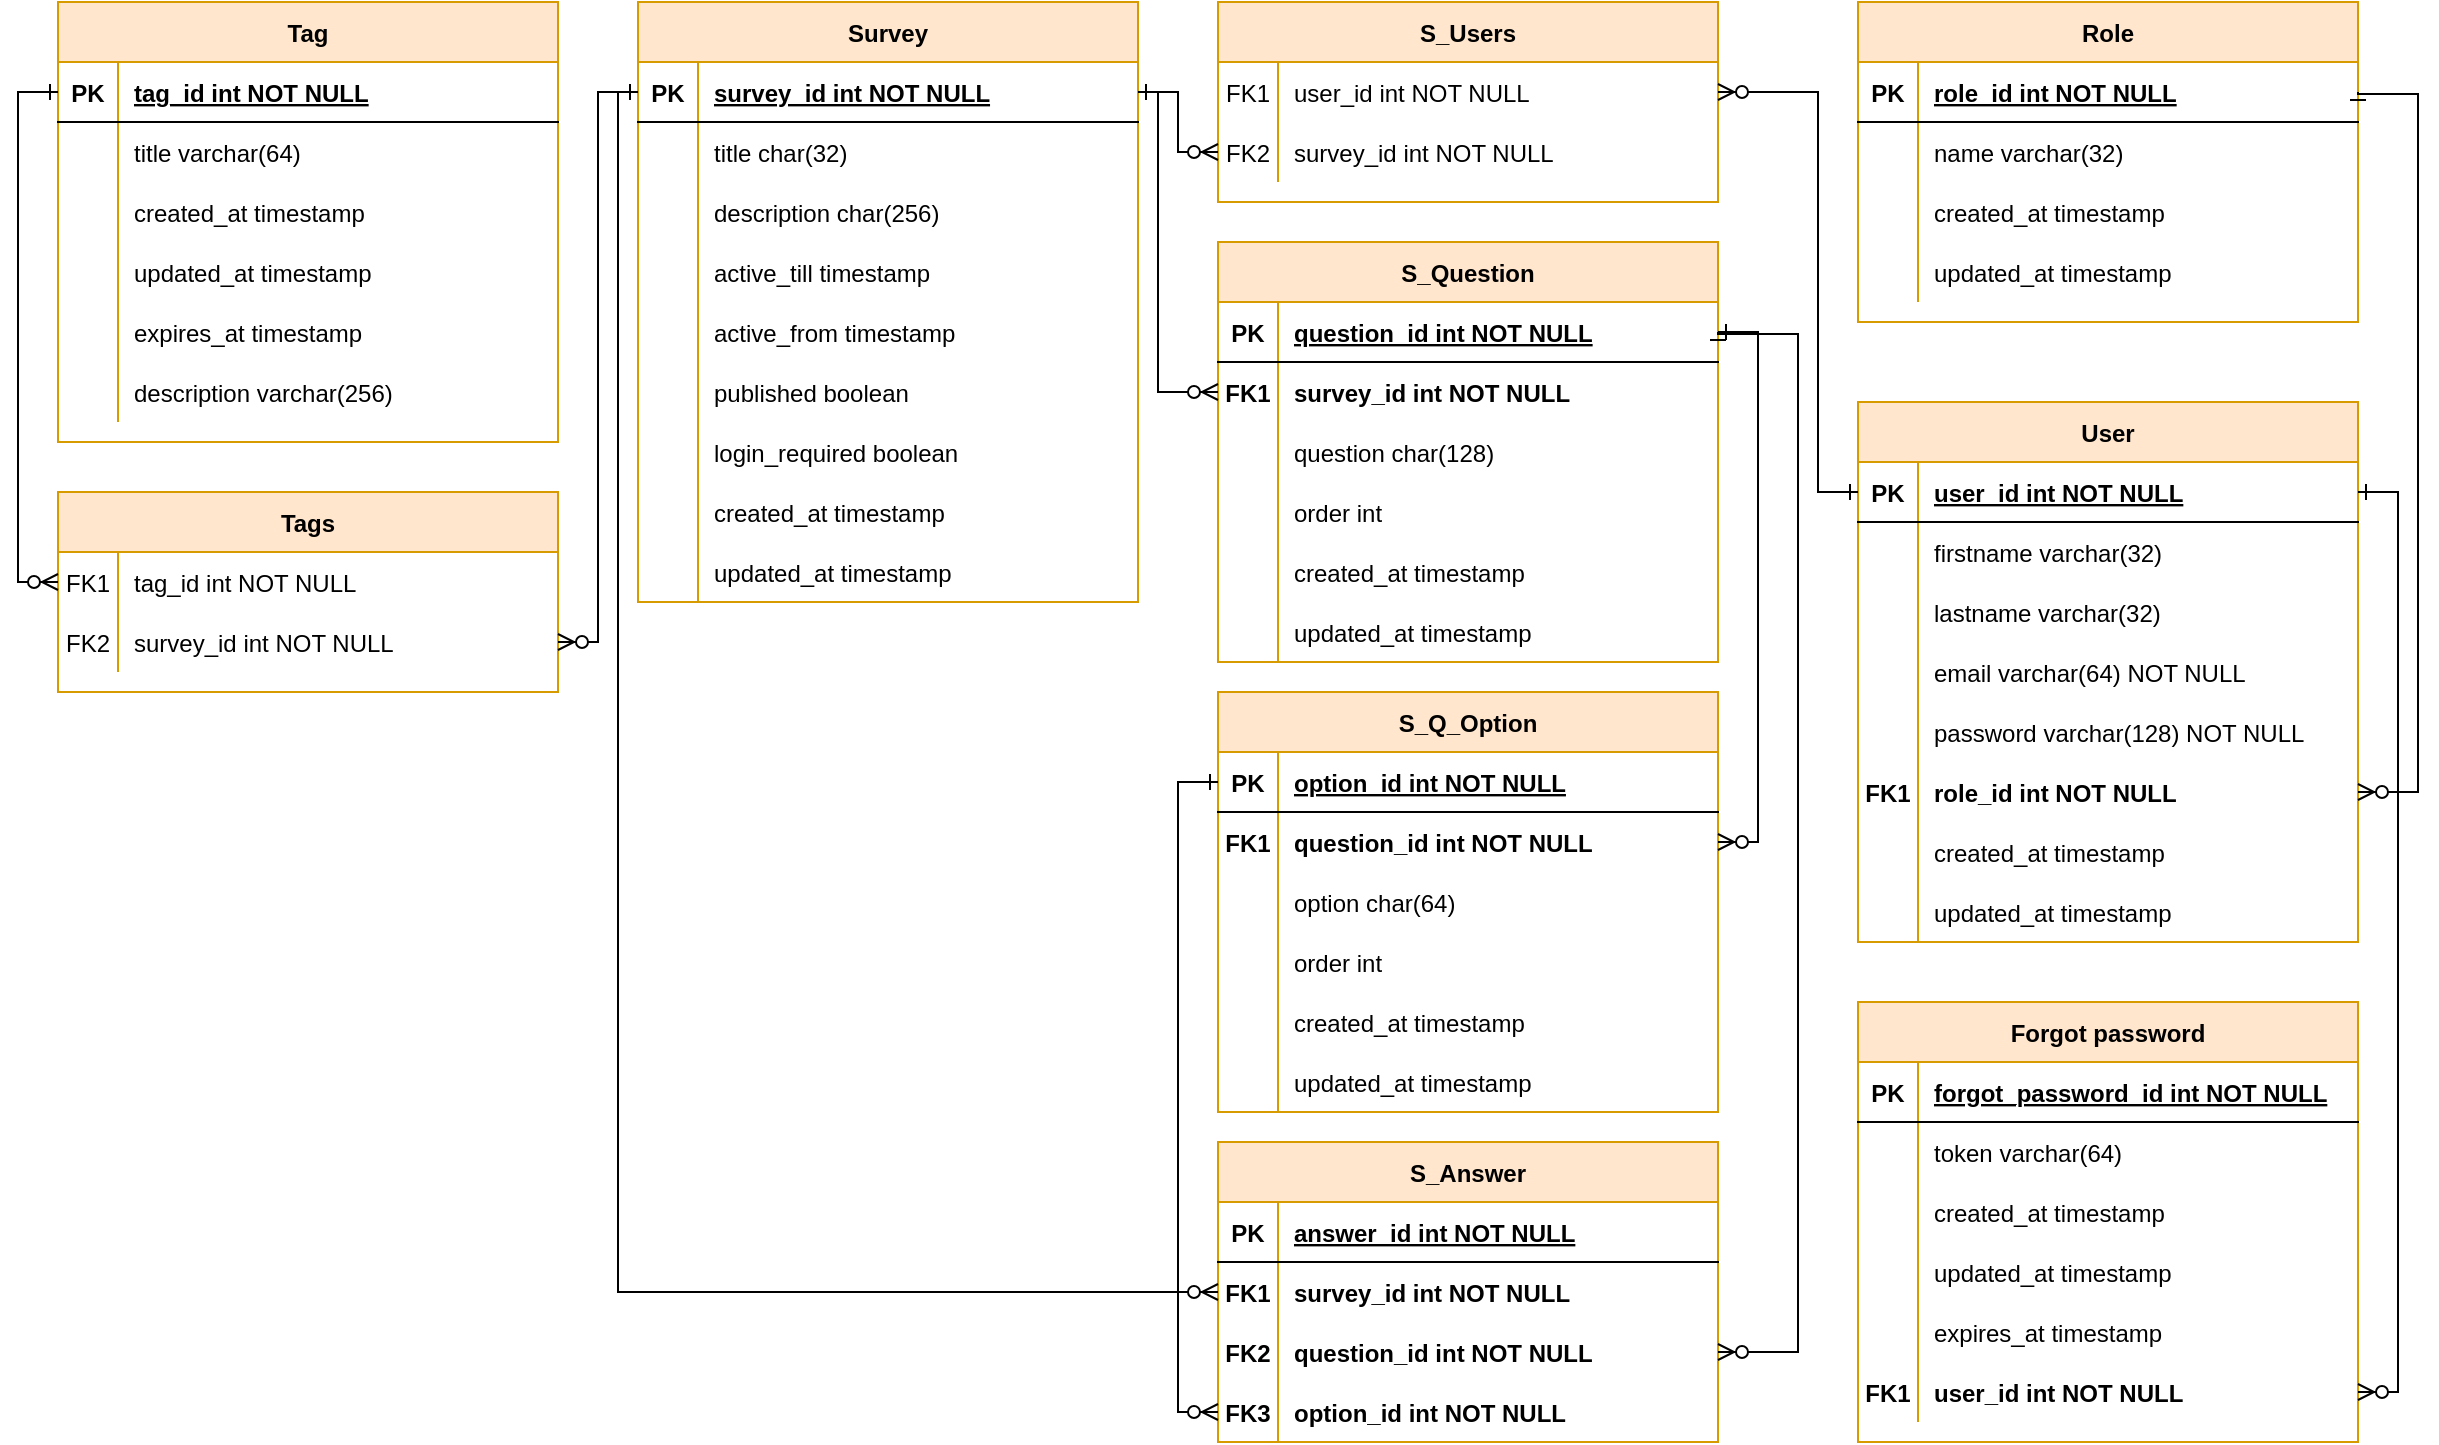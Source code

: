 <mxfile version="14.8.3" type="github">
  <diagram id="R2lEEEUBdFMjLlhIrx00" name="Page-1">
    <mxGraphModel dx="2674" dy="978" grid="1" gridSize="10" guides="1" tooltips="1" connect="1" arrows="1" fold="1" page="1" pageScale="1" pageWidth="850" pageHeight="1100" math="0" shadow="0" extFonts="Permanent Marker^https://fonts.googleapis.com/css?family=Permanent+Marker">
      <root>
        <mxCell id="0" />
        <mxCell id="1" parent="0" />
        <mxCell id="ZuZEplGyEyA68ICNZXl8-13" value="Role" style="shape=table;startSize=30;container=1;collapsible=1;childLayout=tableLayout;fixedRows=1;rowLines=0;fontStyle=1;align=center;resizeLast=1;fillColor=#ffe6cc;strokeColor=#d79b00;" parent="1" vertex="1">
          <mxGeometry x="630" y="80" width="250" height="160" as="geometry" />
        </mxCell>
        <mxCell id="ZuZEplGyEyA68ICNZXl8-14" value="" style="shape=partialRectangle;collapsible=0;dropTarget=0;pointerEvents=0;fillColor=none;points=[[0,0.5],[1,0.5]];portConstraint=eastwest;top=0;left=0;right=0;bottom=1;" parent="ZuZEplGyEyA68ICNZXl8-13" vertex="1">
          <mxGeometry y="30" width="250" height="30" as="geometry" />
        </mxCell>
        <mxCell id="ZuZEplGyEyA68ICNZXl8-15" value="PK" style="shape=partialRectangle;overflow=hidden;connectable=0;fillColor=none;top=0;left=0;bottom=0;right=0;fontStyle=1;" parent="ZuZEplGyEyA68ICNZXl8-14" vertex="1">
          <mxGeometry width="30" height="30" as="geometry" />
        </mxCell>
        <mxCell id="ZuZEplGyEyA68ICNZXl8-16" value="role_id int NOT NULL " style="shape=partialRectangle;overflow=hidden;connectable=0;fillColor=none;top=0;left=0;bottom=0;right=0;align=left;spacingLeft=6;fontStyle=5;" parent="ZuZEplGyEyA68ICNZXl8-14" vertex="1">
          <mxGeometry x="30" width="220" height="30" as="geometry" />
        </mxCell>
        <mxCell id="ZuZEplGyEyA68ICNZXl8-17" value="" style="shape=partialRectangle;collapsible=0;dropTarget=0;pointerEvents=0;fillColor=none;points=[[0,0.5],[1,0.5]];portConstraint=eastwest;top=0;left=0;right=0;bottom=0;" parent="ZuZEplGyEyA68ICNZXl8-13" vertex="1">
          <mxGeometry y="60" width="250" height="30" as="geometry" />
        </mxCell>
        <mxCell id="ZuZEplGyEyA68ICNZXl8-18" value="" style="shape=partialRectangle;overflow=hidden;connectable=0;fillColor=none;top=0;left=0;bottom=0;right=0;" parent="ZuZEplGyEyA68ICNZXl8-17" vertex="1">
          <mxGeometry width="30" height="30" as="geometry" />
        </mxCell>
        <mxCell id="ZuZEplGyEyA68ICNZXl8-19" value="name varchar(32)" style="shape=partialRectangle;overflow=hidden;connectable=0;fillColor=none;top=0;left=0;bottom=0;right=0;align=left;spacingLeft=6;" parent="ZuZEplGyEyA68ICNZXl8-17" vertex="1">
          <mxGeometry x="30" width="220" height="30" as="geometry" />
        </mxCell>
        <mxCell id="VF8CWFVI7eDH3HD_5fbR-1" value="" style="shape=partialRectangle;collapsible=0;dropTarget=0;pointerEvents=0;fillColor=none;points=[[0,0.5],[1,0.5]];portConstraint=eastwest;top=0;left=0;right=0;bottom=0;" vertex="1" parent="ZuZEplGyEyA68ICNZXl8-13">
          <mxGeometry y="90" width="250" height="30" as="geometry" />
        </mxCell>
        <mxCell id="VF8CWFVI7eDH3HD_5fbR-2" value="" style="shape=partialRectangle;overflow=hidden;connectable=0;fillColor=none;top=0;left=0;bottom=0;right=0;" vertex="1" parent="VF8CWFVI7eDH3HD_5fbR-1">
          <mxGeometry width="30" height="30" as="geometry" />
        </mxCell>
        <mxCell id="VF8CWFVI7eDH3HD_5fbR-3" value="created_at timestamp" style="shape=partialRectangle;overflow=hidden;connectable=0;fillColor=none;top=0;left=0;bottom=0;right=0;align=left;spacingLeft=6;" vertex="1" parent="VF8CWFVI7eDH3HD_5fbR-1">
          <mxGeometry x="30" width="220" height="30" as="geometry" />
        </mxCell>
        <mxCell id="VF8CWFVI7eDH3HD_5fbR-4" value="" style="shape=partialRectangle;collapsible=0;dropTarget=0;pointerEvents=0;fillColor=none;points=[[0,0.5],[1,0.5]];portConstraint=eastwest;top=0;left=0;right=0;bottom=0;" vertex="1" parent="ZuZEplGyEyA68ICNZXl8-13">
          <mxGeometry y="120" width="250" height="30" as="geometry" />
        </mxCell>
        <mxCell id="VF8CWFVI7eDH3HD_5fbR-5" value="" style="shape=partialRectangle;overflow=hidden;connectable=0;fillColor=none;top=0;left=0;bottom=0;right=0;" vertex="1" parent="VF8CWFVI7eDH3HD_5fbR-4">
          <mxGeometry width="30" height="30" as="geometry" />
        </mxCell>
        <mxCell id="VF8CWFVI7eDH3HD_5fbR-6" value="updated_at timestamp" style="shape=partialRectangle;overflow=hidden;connectable=0;fillColor=none;top=0;left=0;bottom=0;right=0;align=left;spacingLeft=6;" vertex="1" parent="VF8CWFVI7eDH3HD_5fbR-4">
          <mxGeometry x="30" width="220" height="30" as="geometry" />
        </mxCell>
        <mxCell id="ZuZEplGyEyA68ICNZXl8-20" value="Survey" style="shape=table;startSize=30;container=1;collapsible=1;childLayout=tableLayout;fixedRows=1;rowLines=0;fontStyle=1;align=center;resizeLast=1;fillColor=#ffe6cc;strokeColor=#d79b00;" parent="1" vertex="1">
          <mxGeometry x="20" y="80" width="250" height="300" as="geometry" />
        </mxCell>
        <mxCell id="ZuZEplGyEyA68ICNZXl8-21" value="" style="shape=partialRectangle;collapsible=0;dropTarget=0;pointerEvents=0;fillColor=none;points=[[0,0.5],[1,0.5]];portConstraint=eastwest;top=0;left=0;right=0;bottom=1;" parent="ZuZEplGyEyA68ICNZXl8-20" vertex="1">
          <mxGeometry y="30" width="250" height="30" as="geometry" />
        </mxCell>
        <mxCell id="ZuZEplGyEyA68ICNZXl8-22" value="PK" style="shape=partialRectangle;overflow=hidden;connectable=0;fillColor=none;top=0;left=0;bottom=0;right=0;fontStyle=1;" parent="ZuZEplGyEyA68ICNZXl8-21" vertex="1">
          <mxGeometry width="30" height="30" as="geometry" />
        </mxCell>
        <mxCell id="ZuZEplGyEyA68ICNZXl8-23" value="survey_id int NOT NULL " style="shape=partialRectangle;overflow=hidden;connectable=0;fillColor=none;top=0;left=0;bottom=0;right=0;align=left;spacingLeft=6;fontStyle=5;" parent="ZuZEplGyEyA68ICNZXl8-21" vertex="1">
          <mxGeometry x="30" width="220" height="30" as="geometry" />
        </mxCell>
        <mxCell id="ZuZEplGyEyA68ICNZXl8-79" value="" style="shape=partialRectangle;collapsible=0;dropTarget=0;pointerEvents=0;fillColor=none;points=[[0,0.5],[1,0.5]];portConstraint=eastwest;top=0;left=0;right=0;bottom=0;" parent="ZuZEplGyEyA68ICNZXl8-20" vertex="1">
          <mxGeometry y="60" width="250" height="30" as="geometry" />
        </mxCell>
        <mxCell id="ZuZEplGyEyA68ICNZXl8-80" value="" style="shape=partialRectangle;overflow=hidden;connectable=0;fillColor=none;top=0;left=0;bottom=0;right=0;" parent="ZuZEplGyEyA68ICNZXl8-79" vertex="1">
          <mxGeometry width="30" height="30" as="geometry" />
        </mxCell>
        <mxCell id="ZuZEplGyEyA68ICNZXl8-81" value="title char(32)" style="shape=partialRectangle;overflow=hidden;connectable=0;fillColor=none;top=0;left=0;bottom=0;right=0;align=left;spacingLeft=6;" parent="ZuZEplGyEyA68ICNZXl8-79" vertex="1">
          <mxGeometry x="30" width="220" height="30" as="geometry" />
        </mxCell>
        <mxCell id="ZuZEplGyEyA68ICNZXl8-76" value="" style="shape=partialRectangle;collapsible=0;dropTarget=0;pointerEvents=0;fillColor=none;points=[[0,0.5],[1,0.5]];portConstraint=eastwest;top=0;left=0;right=0;bottom=0;" parent="ZuZEplGyEyA68ICNZXl8-20" vertex="1">
          <mxGeometry y="90" width="250" height="30" as="geometry" />
        </mxCell>
        <mxCell id="ZuZEplGyEyA68ICNZXl8-77" value="" style="shape=partialRectangle;overflow=hidden;connectable=0;fillColor=none;top=0;left=0;bottom=0;right=0;" parent="ZuZEplGyEyA68ICNZXl8-76" vertex="1">
          <mxGeometry width="30" height="30" as="geometry" />
        </mxCell>
        <mxCell id="ZuZEplGyEyA68ICNZXl8-78" value="description char(256)" style="shape=partialRectangle;overflow=hidden;connectable=0;fillColor=none;top=0;left=0;bottom=0;right=0;align=left;spacingLeft=6;" parent="ZuZEplGyEyA68ICNZXl8-76" vertex="1">
          <mxGeometry x="30" width="220" height="30" as="geometry" />
        </mxCell>
        <mxCell id="ZuZEplGyEyA68ICNZXl8-70" value="" style="shape=partialRectangle;collapsible=0;dropTarget=0;pointerEvents=0;fillColor=none;points=[[0,0.5],[1,0.5]];portConstraint=eastwest;top=0;left=0;right=0;bottom=0;" parent="ZuZEplGyEyA68ICNZXl8-20" vertex="1">
          <mxGeometry y="120" width="250" height="30" as="geometry" />
        </mxCell>
        <mxCell id="ZuZEplGyEyA68ICNZXl8-71" value="" style="shape=partialRectangle;overflow=hidden;connectable=0;fillColor=none;top=0;left=0;bottom=0;right=0;" parent="ZuZEplGyEyA68ICNZXl8-70" vertex="1">
          <mxGeometry width="30" height="30" as="geometry" />
        </mxCell>
        <mxCell id="ZuZEplGyEyA68ICNZXl8-72" value="active_till timestamp" style="shape=partialRectangle;overflow=hidden;connectable=0;fillColor=none;top=0;left=0;bottom=0;right=0;align=left;spacingLeft=6;" parent="ZuZEplGyEyA68ICNZXl8-70" vertex="1">
          <mxGeometry x="30" width="220" height="30" as="geometry" />
        </mxCell>
        <mxCell id="ZuZEplGyEyA68ICNZXl8-24" value="" style="shape=partialRectangle;collapsible=0;dropTarget=0;pointerEvents=0;fillColor=none;points=[[0,0.5],[1,0.5]];portConstraint=eastwest;top=0;left=0;right=0;bottom=0;" parent="ZuZEplGyEyA68ICNZXl8-20" vertex="1">
          <mxGeometry y="150" width="250" height="30" as="geometry" />
        </mxCell>
        <mxCell id="ZuZEplGyEyA68ICNZXl8-25" value="" style="shape=partialRectangle;overflow=hidden;connectable=0;fillColor=none;top=0;left=0;bottom=0;right=0;" parent="ZuZEplGyEyA68ICNZXl8-24" vertex="1">
          <mxGeometry width="30" height="30" as="geometry" />
        </mxCell>
        <mxCell id="ZuZEplGyEyA68ICNZXl8-26" value="active_from timestamp" style="shape=partialRectangle;overflow=hidden;connectable=0;fillColor=none;top=0;left=0;bottom=0;right=0;align=left;spacingLeft=6;" parent="ZuZEplGyEyA68ICNZXl8-24" vertex="1">
          <mxGeometry x="30" width="220" height="30" as="geometry" />
        </mxCell>
        <mxCell id="VF8CWFVI7eDH3HD_5fbR-60" value="" style="shape=partialRectangle;collapsible=0;dropTarget=0;pointerEvents=0;fillColor=none;points=[[0,0.5],[1,0.5]];portConstraint=eastwest;top=0;left=0;right=0;bottom=0;" vertex="1" parent="ZuZEplGyEyA68ICNZXl8-20">
          <mxGeometry y="180" width="250" height="30" as="geometry" />
        </mxCell>
        <mxCell id="VF8CWFVI7eDH3HD_5fbR-61" value="" style="shape=partialRectangle;overflow=hidden;connectable=0;fillColor=none;top=0;left=0;bottom=0;right=0;" vertex="1" parent="VF8CWFVI7eDH3HD_5fbR-60">
          <mxGeometry width="30" height="30" as="geometry" />
        </mxCell>
        <mxCell id="VF8CWFVI7eDH3HD_5fbR-62" value="published boolean" style="shape=partialRectangle;overflow=hidden;connectable=0;fillColor=none;top=0;left=0;bottom=0;right=0;align=left;spacingLeft=6;" vertex="1" parent="VF8CWFVI7eDH3HD_5fbR-60">
          <mxGeometry x="30" width="220" height="30" as="geometry" />
        </mxCell>
        <mxCell id="VF8CWFVI7eDH3HD_5fbR-63" value="" style="shape=partialRectangle;collapsible=0;dropTarget=0;pointerEvents=0;fillColor=none;points=[[0,0.5],[1,0.5]];portConstraint=eastwest;top=0;left=0;right=0;bottom=0;" vertex="1" parent="ZuZEplGyEyA68ICNZXl8-20">
          <mxGeometry y="210" width="250" height="30" as="geometry" />
        </mxCell>
        <mxCell id="VF8CWFVI7eDH3HD_5fbR-64" value="" style="shape=partialRectangle;overflow=hidden;connectable=0;fillColor=none;top=0;left=0;bottom=0;right=0;" vertex="1" parent="VF8CWFVI7eDH3HD_5fbR-63">
          <mxGeometry width="30" height="30" as="geometry" />
        </mxCell>
        <mxCell id="VF8CWFVI7eDH3HD_5fbR-65" value="login_required boolean" style="shape=partialRectangle;overflow=hidden;connectable=0;fillColor=none;top=0;left=0;bottom=0;right=0;align=left;spacingLeft=6;" vertex="1" parent="VF8CWFVI7eDH3HD_5fbR-63">
          <mxGeometry x="30" width="220" height="30" as="geometry" />
        </mxCell>
        <mxCell id="VF8CWFVI7eDH3HD_5fbR-66" value="" style="shape=partialRectangle;collapsible=0;dropTarget=0;pointerEvents=0;fillColor=none;points=[[0,0.5],[1,0.5]];portConstraint=eastwest;top=0;left=0;right=0;bottom=0;" vertex="1" parent="ZuZEplGyEyA68ICNZXl8-20">
          <mxGeometry y="240" width="250" height="30" as="geometry" />
        </mxCell>
        <mxCell id="VF8CWFVI7eDH3HD_5fbR-67" value="" style="shape=partialRectangle;overflow=hidden;connectable=0;fillColor=none;top=0;left=0;bottom=0;right=0;" vertex="1" parent="VF8CWFVI7eDH3HD_5fbR-66">
          <mxGeometry width="30" height="30" as="geometry" />
        </mxCell>
        <mxCell id="VF8CWFVI7eDH3HD_5fbR-68" value="created_at timestamp" style="shape=partialRectangle;overflow=hidden;connectable=0;fillColor=none;top=0;left=0;bottom=0;right=0;align=left;spacingLeft=6;" vertex="1" parent="VF8CWFVI7eDH3HD_5fbR-66">
          <mxGeometry x="30" width="220" height="30" as="geometry" />
        </mxCell>
        <mxCell id="VF8CWFVI7eDH3HD_5fbR-69" value="" style="shape=partialRectangle;collapsible=0;dropTarget=0;pointerEvents=0;fillColor=none;points=[[0,0.5],[1,0.5]];portConstraint=eastwest;top=0;left=0;right=0;bottom=0;" vertex="1" parent="ZuZEplGyEyA68ICNZXl8-20">
          <mxGeometry y="270" width="250" height="30" as="geometry" />
        </mxCell>
        <mxCell id="VF8CWFVI7eDH3HD_5fbR-70" value="" style="shape=partialRectangle;overflow=hidden;connectable=0;fillColor=none;top=0;left=0;bottom=0;right=0;" vertex="1" parent="VF8CWFVI7eDH3HD_5fbR-69">
          <mxGeometry width="30" height="30" as="geometry" />
        </mxCell>
        <mxCell id="VF8CWFVI7eDH3HD_5fbR-71" value="updated_at timestamp" style="shape=partialRectangle;overflow=hidden;connectable=0;fillColor=none;top=0;left=0;bottom=0;right=0;align=left;spacingLeft=6;" vertex="1" parent="VF8CWFVI7eDH3HD_5fbR-69">
          <mxGeometry x="30" width="220" height="30" as="geometry" />
        </mxCell>
        <mxCell id="ZuZEplGyEyA68ICNZXl8-27" value="S_Question" style="shape=table;startSize=30;container=1;collapsible=1;childLayout=tableLayout;fixedRows=1;rowLines=0;fontStyle=1;align=center;resizeLast=1;fillColor=#ffe6cc;strokeColor=#d79b00;" parent="1" vertex="1">
          <mxGeometry x="310" y="200" width="250" height="210" as="geometry" />
        </mxCell>
        <mxCell id="ZuZEplGyEyA68ICNZXl8-28" value="" style="shape=partialRectangle;collapsible=0;dropTarget=0;pointerEvents=0;fillColor=none;points=[[0,0.5],[1,0.5]];portConstraint=eastwest;top=0;left=0;right=0;bottom=1;" parent="ZuZEplGyEyA68ICNZXl8-27" vertex="1">
          <mxGeometry y="30" width="250" height="30" as="geometry" />
        </mxCell>
        <mxCell id="ZuZEplGyEyA68ICNZXl8-29" value="PK" style="shape=partialRectangle;overflow=hidden;connectable=0;fillColor=none;top=0;left=0;bottom=0;right=0;fontStyle=1;" parent="ZuZEplGyEyA68ICNZXl8-28" vertex="1">
          <mxGeometry width="30" height="30" as="geometry" />
        </mxCell>
        <mxCell id="ZuZEplGyEyA68ICNZXl8-30" value="question_id int NOT NULL " style="shape=partialRectangle;overflow=hidden;connectable=0;fillColor=none;top=0;left=0;bottom=0;right=0;align=left;spacingLeft=6;fontStyle=5;" parent="ZuZEplGyEyA68ICNZXl8-28" vertex="1">
          <mxGeometry x="30" width="220" height="30" as="geometry" />
        </mxCell>
        <mxCell id="ZuZEplGyEyA68ICNZXl8-85" value="" style="shape=partialRectangle;collapsible=0;dropTarget=0;pointerEvents=0;fillColor=none;points=[[0,0.5],[1,0.5]];portConstraint=eastwest;top=0;left=0;right=0;bottom=0;" parent="ZuZEplGyEyA68ICNZXl8-27" vertex="1">
          <mxGeometry y="60" width="250" height="30" as="geometry" />
        </mxCell>
        <mxCell id="ZuZEplGyEyA68ICNZXl8-86" value="FK1" style="shape=partialRectangle;overflow=hidden;connectable=0;fillColor=none;top=0;left=0;bottom=0;right=0;fontStyle=1" parent="ZuZEplGyEyA68ICNZXl8-85" vertex="1">
          <mxGeometry width="30" height="30" as="geometry" />
        </mxCell>
        <mxCell id="ZuZEplGyEyA68ICNZXl8-87" value="survey_id int NOT NULL" style="shape=partialRectangle;overflow=hidden;connectable=0;fillColor=none;top=0;left=0;bottom=0;right=0;align=left;spacingLeft=6;fontStyle=1" parent="ZuZEplGyEyA68ICNZXl8-85" vertex="1">
          <mxGeometry x="30" width="220" height="30" as="geometry" />
        </mxCell>
        <mxCell id="ZuZEplGyEyA68ICNZXl8-82" value="" style="shape=partialRectangle;collapsible=0;dropTarget=0;pointerEvents=0;fillColor=none;points=[[0,0.5],[1,0.5]];portConstraint=eastwest;top=0;left=0;right=0;bottom=0;" parent="ZuZEplGyEyA68ICNZXl8-27" vertex="1">
          <mxGeometry y="90" width="250" height="30" as="geometry" />
        </mxCell>
        <mxCell id="ZuZEplGyEyA68ICNZXl8-83" value="" style="shape=partialRectangle;overflow=hidden;connectable=0;fillColor=none;top=0;left=0;bottom=0;right=0;" parent="ZuZEplGyEyA68ICNZXl8-82" vertex="1">
          <mxGeometry width="30" height="30" as="geometry" />
        </mxCell>
        <mxCell id="ZuZEplGyEyA68ICNZXl8-84" value="question char(128)" style="shape=partialRectangle;overflow=hidden;connectable=0;fillColor=none;top=0;left=0;bottom=0;right=0;align=left;spacingLeft=6;" parent="ZuZEplGyEyA68ICNZXl8-82" vertex="1">
          <mxGeometry x="30" width="220" height="30" as="geometry" />
        </mxCell>
        <mxCell id="ZuZEplGyEyA68ICNZXl8-128" value="" style="shape=partialRectangle;collapsible=0;dropTarget=0;pointerEvents=0;fillColor=none;points=[[0,0.5],[1,0.5]];portConstraint=eastwest;top=0;left=0;right=0;bottom=0;" parent="ZuZEplGyEyA68ICNZXl8-27" vertex="1">
          <mxGeometry y="120" width="250" height="30" as="geometry" />
        </mxCell>
        <mxCell id="ZuZEplGyEyA68ICNZXl8-129" value="" style="shape=partialRectangle;overflow=hidden;connectable=0;fillColor=none;top=0;left=0;bottom=0;right=0;" parent="ZuZEplGyEyA68ICNZXl8-128" vertex="1">
          <mxGeometry width="30" height="30" as="geometry" />
        </mxCell>
        <mxCell id="ZuZEplGyEyA68ICNZXl8-130" value="order int" style="shape=partialRectangle;overflow=hidden;connectable=0;fillColor=none;top=0;left=0;bottom=0;right=0;align=left;spacingLeft=6;" parent="ZuZEplGyEyA68ICNZXl8-128" vertex="1">
          <mxGeometry x="30" width="220" height="30" as="geometry" />
        </mxCell>
        <mxCell id="VF8CWFVI7eDH3HD_5fbR-72" value="" style="shape=partialRectangle;collapsible=0;dropTarget=0;pointerEvents=0;fillColor=none;points=[[0,0.5],[1,0.5]];portConstraint=eastwest;top=0;left=0;right=0;bottom=0;" vertex="1" parent="ZuZEplGyEyA68ICNZXl8-27">
          <mxGeometry y="150" width="250" height="30" as="geometry" />
        </mxCell>
        <mxCell id="VF8CWFVI7eDH3HD_5fbR-73" value="" style="shape=partialRectangle;overflow=hidden;connectable=0;fillColor=none;top=0;left=0;bottom=0;right=0;" vertex="1" parent="VF8CWFVI7eDH3HD_5fbR-72">
          <mxGeometry width="30" height="30" as="geometry" />
        </mxCell>
        <mxCell id="VF8CWFVI7eDH3HD_5fbR-74" value="created_at timestamp" style="shape=partialRectangle;overflow=hidden;connectable=0;fillColor=none;top=0;left=0;bottom=0;right=0;align=left;spacingLeft=6;" vertex="1" parent="VF8CWFVI7eDH3HD_5fbR-72">
          <mxGeometry x="30" width="220" height="30" as="geometry" />
        </mxCell>
        <mxCell id="VF8CWFVI7eDH3HD_5fbR-75" value="" style="shape=partialRectangle;collapsible=0;dropTarget=0;pointerEvents=0;fillColor=none;points=[[0,0.5],[1,0.5]];portConstraint=eastwest;top=0;left=0;right=0;bottom=0;" vertex="1" parent="ZuZEplGyEyA68ICNZXl8-27">
          <mxGeometry y="180" width="250" height="30" as="geometry" />
        </mxCell>
        <mxCell id="VF8CWFVI7eDH3HD_5fbR-76" value="" style="shape=partialRectangle;overflow=hidden;connectable=0;fillColor=none;top=0;left=0;bottom=0;right=0;" vertex="1" parent="VF8CWFVI7eDH3HD_5fbR-75">
          <mxGeometry width="30" height="30" as="geometry" />
        </mxCell>
        <mxCell id="VF8CWFVI7eDH3HD_5fbR-77" value="updated_at timestamp" style="shape=partialRectangle;overflow=hidden;connectable=0;fillColor=none;top=0;left=0;bottom=0;right=0;align=left;spacingLeft=6;" vertex="1" parent="VF8CWFVI7eDH3HD_5fbR-75">
          <mxGeometry x="30" width="220" height="30" as="geometry" />
        </mxCell>
        <mxCell id="ZuZEplGyEyA68ICNZXl8-34" value="S_Q_Option" style="shape=table;startSize=30;container=1;collapsible=1;childLayout=tableLayout;fixedRows=1;rowLines=0;fontStyle=1;align=center;resizeLast=1;fillColor=#ffe6cc;strokeColor=#d79b00;" parent="1" vertex="1">
          <mxGeometry x="310" y="425" width="250" height="210" as="geometry" />
        </mxCell>
        <mxCell id="ZuZEplGyEyA68ICNZXl8-35" value="" style="shape=partialRectangle;collapsible=0;dropTarget=0;pointerEvents=0;fillColor=none;points=[[0,0.5],[1,0.5]];portConstraint=eastwest;top=0;left=0;right=0;bottom=1;" parent="ZuZEplGyEyA68ICNZXl8-34" vertex="1">
          <mxGeometry y="30" width="250" height="30" as="geometry" />
        </mxCell>
        <mxCell id="ZuZEplGyEyA68ICNZXl8-36" value="PK" style="shape=partialRectangle;overflow=hidden;connectable=0;fillColor=none;top=0;left=0;bottom=0;right=0;fontStyle=1;" parent="ZuZEplGyEyA68ICNZXl8-35" vertex="1">
          <mxGeometry width="30" height="30" as="geometry" />
        </mxCell>
        <mxCell id="ZuZEplGyEyA68ICNZXl8-37" value="option_id int NOT NULL " style="shape=partialRectangle;overflow=hidden;connectable=0;fillColor=none;top=0;left=0;bottom=0;right=0;align=left;spacingLeft=6;fontStyle=5;" parent="ZuZEplGyEyA68ICNZXl8-35" vertex="1">
          <mxGeometry x="30" width="220" height="30" as="geometry" />
        </mxCell>
        <mxCell id="ZuZEplGyEyA68ICNZXl8-89" value="" style="shape=partialRectangle;collapsible=0;dropTarget=0;pointerEvents=0;fillColor=none;points=[[0,0.5],[1,0.5]];portConstraint=eastwest;top=0;left=0;right=0;bottom=0;" parent="ZuZEplGyEyA68ICNZXl8-34" vertex="1">
          <mxGeometry y="60" width="250" height="30" as="geometry" />
        </mxCell>
        <mxCell id="ZuZEplGyEyA68ICNZXl8-90" value="FK1" style="shape=partialRectangle;overflow=hidden;connectable=0;fillColor=none;top=0;left=0;bottom=0;right=0;fontStyle=1" parent="ZuZEplGyEyA68ICNZXl8-89" vertex="1">
          <mxGeometry width="30" height="30" as="geometry" />
        </mxCell>
        <mxCell id="ZuZEplGyEyA68ICNZXl8-91" value="question_id int NOT NULL" style="shape=partialRectangle;overflow=hidden;connectable=0;fillColor=none;top=0;left=0;bottom=0;right=0;align=left;spacingLeft=6;fontStyle=1" parent="ZuZEplGyEyA68ICNZXl8-89" vertex="1">
          <mxGeometry x="30" width="220" height="30" as="geometry" />
        </mxCell>
        <mxCell id="ZuZEplGyEyA68ICNZXl8-123" value="" style="shape=partialRectangle;collapsible=0;dropTarget=0;pointerEvents=0;fillColor=none;points=[[0,0.5],[1,0.5]];portConstraint=eastwest;top=0;left=0;right=0;bottom=0;" parent="ZuZEplGyEyA68ICNZXl8-34" vertex="1">
          <mxGeometry y="90" width="250" height="30" as="geometry" />
        </mxCell>
        <mxCell id="ZuZEplGyEyA68ICNZXl8-124" value="" style="shape=partialRectangle;overflow=hidden;connectable=0;fillColor=none;top=0;left=0;bottom=0;right=0;" parent="ZuZEplGyEyA68ICNZXl8-123" vertex="1">
          <mxGeometry width="30" height="30" as="geometry" />
        </mxCell>
        <mxCell id="ZuZEplGyEyA68ICNZXl8-125" value="option char(64)" style="shape=partialRectangle;overflow=hidden;connectable=0;fillColor=none;top=0;left=0;bottom=0;right=0;align=left;spacingLeft=6;" parent="ZuZEplGyEyA68ICNZXl8-123" vertex="1">
          <mxGeometry x="30" width="220" height="30" as="geometry" />
        </mxCell>
        <mxCell id="ZuZEplGyEyA68ICNZXl8-92" value="" style="shape=partialRectangle;collapsible=0;dropTarget=0;pointerEvents=0;fillColor=none;points=[[0,0.5],[1,0.5]];portConstraint=eastwest;top=0;left=0;right=0;bottom=0;" parent="ZuZEplGyEyA68ICNZXl8-34" vertex="1">
          <mxGeometry y="120" width="250" height="30" as="geometry" />
        </mxCell>
        <mxCell id="ZuZEplGyEyA68ICNZXl8-93" value="" style="shape=partialRectangle;overflow=hidden;connectable=0;fillColor=none;top=0;left=0;bottom=0;right=0;" parent="ZuZEplGyEyA68ICNZXl8-92" vertex="1">
          <mxGeometry width="30" height="30" as="geometry" />
        </mxCell>
        <mxCell id="ZuZEplGyEyA68ICNZXl8-94" value="order int" style="shape=partialRectangle;overflow=hidden;connectable=0;fillColor=none;top=0;left=0;bottom=0;right=0;align=left;spacingLeft=6;" parent="ZuZEplGyEyA68ICNZXl8-92" vertex="1">
          <mxGeometry x="30" width="220" height="30" as="geometry" />
        </mxCell>
        <mxCell id="VF8CWFVI7eDH3HD_5fbR-78" value="" style="shape=partialRectangle;collapsible=0;dropTarget=0;pointerEvents=0;fillColor=none;points=[[0,0.5],[1,0.5]];portConstraint=eastwest;top=0;left=0;right=0;bottom=0;" vertex="1" parent="ZuZEplGyEyA68ICNZXl8-34">
          <mxGeometry y="150" width="250" height="30" as="geometry" />
        </mxCell>
        <mxCell id="VF8CWFVI7eDH3HD_5fbR-79" value="" style="shape=partialRectangle;overflow=hidden;connectable=0;fillColor=none;top=0;left=0;bottom=0;right=0;" vertex="1" parent="VF8CWFVI7eDH3HD_5fbR-78">
          <mxGeometry width="30" height="30" as="geometry" />
        </mxCell>
        <mxCell id="VF8CWFVI7eDH3HD_5fbR-80" value="created_at timestamp" style="shape=partialRectangle;overflow=hidden;connectable=0;fillColor=none;top=0;left=0;bottom=0;right=0;align=left;spacingLeft=6;" vertex="1" parent="VF8CWFVI7eDH3HD_5fbR-78">
          <mxGeometry x="30" width="220" height="30" as="geometry" />
        </mxCell>
        <mxCell id="VF8CWFVI7eDH3HD_5fbR-81" value="" style="shape=partialRectangle;collapsible=0;dropTarget=0;pointerEvents=0;fillColor=none;points=[[0,0.5],[1,0.5]];portConstraint=eastwest;top=0;left=0;right=0;bottom=0;" vertex="1" parent="ZuZEplGyEyA68ICNZXl8-34">
          <mxGeometry y="180" width="250" height="30" as="geometry" />
        </mxCell>
        <mxCell id="VF8CWFVI7eDH3HD_5fbR-82" value="" style="shape=partialRectangle;overflow=hidden;connectable=0;fillColor=none;top=0;left=0;bottom=0;right=0;" vertex="1" parent="VF8CWFVI7eDH3HD_5fbR-81">
          <mxGeometry width="30" height="30" as="geometry" />
        </mxCell>
        <mxCell id="VF8CWFVI7eDH3HD_5fbR-83" value="updated_at timestamp" style="shape=partialRectangle;overflow=hidden;connectable=0;fillColor=none;top=0;left=0;bottom=0;right=0;align=left;spacingLeft=6;" vertex="1" parent="VF8CWFVI7eDH3HD_5fbR-81">
          <mxGeometry x="30" width="220" height="30" as="geometry" />
        </mxCell>
        <mxCell id="ZuZEplGyEyA68ICNZXl8-42" value="" style="group" parent="1" vertex="1" connectable="0">
          <mxGeometry x="630" y="280" width="250" height="300" as="geometry" />
        </mxCell>
        <mxCell id="ZuZEplGyEyA68ICNZXl8-1" value="User" style="shape=table;startSize=30;container=1;collapsible=1;childLayout=tableLayout;fixedRows=1;rowLines=0;fontStyle=1;align=center;resizeLast=1;fillColor=#ffe6cc;strokeColor=#d79b00;" parent="ZuZEplGyEyA68ICNZXl8-42" vertex="1">
          <mxGeometry width="250" height="270" as="geometry" />
        </mxCell>
        <mxCell id="ZuZEplGyEyA68ICNZXl8-2" value="" style="shape=partialRectangle;collapsible=0;dropTarget=0;pointerEvents=0;fillColor=none;points=[[0,0.5],[1,0.5]];portConstraint=eastwest;top=0;left=0;right=0;bottom=1;" parent="ZuZEplGyEyA68ICNZXl8-1" vertex="1">
          <mxGeometry y="30" width="250" height="30" as="geometry" />
        </mxCell>
        <mxCell id="ZuZEplGyEyA68ICNZXl8-3" value="PK" style="shape=partialRectangle;overflow=hidden;connectable=0;fillColor=none;top=0;left=0;bottom=0;right=0;fontStyle=1;" parent="ZuZEplGyEyA68ICNZXl8-2" vertex="1">
          <mxGeometry width="30" height="30" as="geometry" />
        </mxCell>
        <mxCell id="ZuZEplGyEyA68ICNZXl8-4" value="user_id int NOT NULL " style="shape=partialRectangle;overflow=hidden;connectable=0;fillColor=none;top=0;left=0;bottom=0;right=0;align=left;spacingLeft=6;fontStyle=5;" parent="ZuZEplGyEyA68ICNZXl8-2" vertex="1">
          <mxGeometry x="30" width="220" height="30" as="geometry" />
        </mxCell>
        <mxCell id="ZuZEplGyEyA68ICNZXl8-67" value="" style="shape=partialRectangle;collapsible=0;dropTarget=0;pointerEvents=0;fillColor=none;points=[[0,0.5],[1,0.5]];portConstraint=eastwest;top=0;left=0;right=0;bottom=0;" parent="ZuZEplGyEyA68ICNZXl8-1" vertex="1">
          <mxGeometry y="60" width="250" height="30" as="geometry" />
        </mxCell>
        <mxCell id="ZuZEplGyEyA68ICNZXl8-68" value="" style="shape=partialRectangle;overflow=hidden;connectable=0;fillColor=none;top=0;left=0;bottom=0;right=0;" parent="ZuZEplGyEyA68ICNZXl8-67" vertex="1">
          <mxGeometry width="30" height="30" as="geometry" />
        </mxCell>
        <mxCell id="ZuZEplGyEyA68ICNZXl8-69" value="firstname varchar(32)" style="shape=partialRectangle;overflow=hidden;connectable=0;fillColor=none;top=0;left=0;bottom=0;right=0;align=left;spacingLeft=6;" parent="ZuZEplGyEyA68ICNZXl8-67" vertex="1">
          <mxGeometry x="30" width="220" height="30" as="geometry" />
        </mxCell>
        <mxCell id="ZuZEplGyEyA68ICNZXl8-5" value="" style="shape=partialRectangle;collapsible=0;dropTarget=0;pointerEvents=0;fillColor=none;points=[[0,0.5],[1,0.5]];portConstraint=eastwest;top=0;left=0;right=0;bottom=0;" parent="ZuZEplGyEyA68ICNZXl8-1" vertex="1">
          <mxGeometry y="90" width="250" height="30" as="geometry" />
        </mxCell>
        <mxCell id="ZuZEplGyEyA68ICNZXl8-6" value="" style="shape=partialRectangle;overflow=hidden;connectable=0;fillColor=none;top=0;left=0;bottom=0;right=0;" parent="ZuZEplGyEyA68ICNZXl8-5" vertex="1">
          <mxGeometry width="30" height="30" as="geometry" />
        </mxCell>
        <mxCell id="ZuZEplGyEyA68ICNZXl8-7" value="lastname varchar(32)" style="shape=partialRectangle;overflow=hidden;connectable=0;fillColor=none;top=0;left=0;bottom=0;right=0;align=left;spacingLeft=6;" parent="ZuZEplGyEyA68ICNZXl8-5" vertex="1">
          <mxGeometry x="30" width="220" height="30" as="geometry" />
        </mxCell>
        <mxCell id="VF8CWFVI7eDH3HD_5fbR-21" value="" style="shape=partialRectangle;collapsible=0;dropTarget=0;pointerEvents=0;fillColor=none;points=[[0,0.5],[1,0.5]];portConstraint=eastwest;top=0;left=0;right=0;bottom=0;" vertex="1" parent="ZuZEplGyEyA68ICNZXl8-1">
          <mxGeometry y="120" width="250" height="30" as="geometry" />
        </mxCell>
        <mxCell id="VF8CWFVI7eDH3HD_5fbR-22" value="" style="shape=partialRectangle;overflow=hidden;connectable=0;fillColor=none;top=0;left=0;bottom=0;right=0;" vertex="1" parent="VF8CWFVI7eDH3HD_5fbR-21">
          <mxGeometry width="30" height="30" as="geometry" />
        </mxCell>
        <mxCell id="VF8CWFVI7eDH3HD_5fbR-23" value="email varchar(64) NOT NULL" style="shape=partialRectangle;overflow=hidden;connectable=0;fillColor=none;top=0;left=0;bottom=0;right=0;align=left;spacingLeft=6;" vertex="1" parent="VF8CWFVI7eDH3HD_5fbR-21">
          <mxGeometry x="30" width="220" height="30" as="geometry" />
        </mxCell>
        <mxCell id="VF8CWFVI7eDH3HD_5fbR-24" value="" style="shape=partialRectangle;collapsible=0;dropTarget=0;pointerEvents=0;fillColor=none;points=[[0,0.5],[1,0.5]];portConstraint=eastwest;top=0;left=0;right=0;bottom=0;" vertex="1" parent="ZuZEplGyEyA68ICNZXl8-1">
          <mxGeometry y="150" width="250" height="30" as="geometry" />
        </mxCell>
        <mxCell id="VF8CWFVI7eDH3HD_5fbR-25" value="" style="shape=partialRectangle;overflow=hidden;connectable=0;fillColor=none;top=0;left=0;bottom=0;right=0;" vertex="1" parent="VF8CWFVI7eDH3HD_5fbR-24">
          <mxGeometry width="30" height="30" as="geometry" />
        </mxCell>
        <mxCell id="VF8CWFVI7eDH3HD_5fbR-26" value="password varchar(128) NOT NULL" style="shape=partialRectangle;overflow=hidden;connectable=0;fillColor=none;top=0;left=0;bottom=0;right=0;align=left;spacingLeft=6;" vertex="1" parent="VF8CWFVI7eDH3HD_5fbR-24">
          <mxGeometry x="30" width="220" height="30" as="geometry" />
        </mxCell>
        <mxCell id="VF8CWFVI7eDH3HD_5fbR-27" value="" style="shape=partialRectangle;collapsible=0;dropTarget=0;pointerEvents=0;fillColor=none;points=[[0,0.5],[1,0.5]];portConstraint=eastwest;top=0;left=0;right=0;bottom=0;" vertex="1" parent="ZuZEplGyEyA68ICNZXl8-1">
          <mxGeometry y="180" width="250" height="30" as="geometry" />
        </mxCell>
        <mxCell id="VF8CWFVI7eDH3HD_5fbR-28" value="FK1" style="shape=partialRectangle;overflow=hidden;connectable=0;fillColor=none;top=0;left=0;bottom=0;right=0;fontStyle=1" vertex="1" parent="VF8CWFVI7eDH3HD_5fbR-27">
          <mxGeometry width="30" height="30" as="geometry" />
        </mxCell>
        <mxCell id="VF8CWFVI7eDH3HD_5fbR-29" value="role_id int NOT NULL" style="shape=partialRectangle;overflow=hidden;connectable=0;fillColor=none;top=0;left=0;bottom=0;right=0;align=left;spacingLeft=6;fontStyle=1" vertex="1" parent="VF8CWFVI7eDH3HD_5fbR-27">
          <mxGeometry x="30" width="220" height="30" as="geometry" />
        </mxCell>
        <mxCell id="VF8CWFVI7eDH3HD_5fbR-30" value="" style="shape=partialRectangle;collapsible=0;dropTarget=0;pointerEvents=0;fillColor=none;points=[[0,0.5],[1,0.5]];portConstraint=eastwest;top=0;left=0;right=0;bottom=0;" vertex="1" parent="ZuZEplGyEyA68ICNZXl8-1">
          <mxGeometry y="210" width="250" height="30" as="geometry" />
        </mxCell>
        <mxCell id="VF8CWFVI7eDH3HD_5fbR-31" value="" style="shape=partialRectangle;overflow=hidden;connectable=0;fillColor=none;top=0;left=0;bottom=0;right=0;fontStyle=1" vertex="1" parent="VF8CWFVI7eDH3HD_5fbR-30">
          <mxGeometry width="30" height="30" as="geometry" />
        </mxCell>
        <mxCell id="VF8CWFVI7eDH3HD_5fbR-32" value="created_at timestamp" style="shape=partialRectangle;overflow=hidden;connectable=0;fillColor=none;top=0;left=0;bottom=0;right=0;align=left;spacingLeft=6;fontStyle=0" vertex="1" parent="VF8CWFVI7eDH3HD_5fbR-30">
          <mxGeometry x="30" width="220" height="30" as="geometry" />
        </mxCell>
        <mxCell id="VF8CWFVI7eDH3HD_5fbR-33" value="" style="shape=partialRectangle;collapsible=0;dropTarget=0;pointerEvents=0;fillColor=none;points=[[0,0.5],[1,0.5]];portConstraint=eastwest;top=0;left=0;right=0;bottom=0;" vertex="1" parent="ZuZEplGyEyA68ICNZXl8-1">
          <mxGeometry y="240" width="250" height="30" as="geometry" />
        </mxCell>
        <mxCell id="VF8CWFVI7eDH3HD_5fbR-34" value="" style="shape=partialRectangle;overflow=hidden;connectable=0;fillColor=none;top=0;left=0;bottom=0;right=0;fontStyle=1" vertex="1" parent="VF8CWFVI7eDH3HD_5fbR-33">
          <mxGeometry width="30" height="30" as="geometry" />
        </mxCell>
        <mxCell id="VF8CWFVI7eDH3HD_5fbR-35" value="updated_at timestamp" style="shape=partialRectangle;overflow=hidden;connectable=0;fillColor=none;top=0;left=0;bottom=0;right=0;align=left;spacingLeft=6;fontStyle=0" vertex="1" parent="VF8CWFVI7eDH3HD_5fbR-33">
          <mxGeometry x="30" width="220" height="30" as="geometry" />
        </mxCell>
        <mxCell id="ZuZEplGyEyA68ICNZXl8-56" value="" style="shape=partialRectangle;collapsible=0;dropTarget=0;pointerEvents=0;fillColor=none;points=[[0,0.5],[1,0.5]];portConstraint=eastwest;top=0;left=0;right=0;bottom=0;fontStyle=1" parent="ZuZEplGyEyA68ICNZXl8-42" vertex="1">
          <mxGeometry y="180" width="250" height="30" as="geometry" />
        </mxCell>
        <mxCell id="ZuZEplGyEyA68ICNZXl8-88" style="edgeStyle=orthogonalEdgeStyle;rounded=0;orthogonalLoop=1;jettySize=auto;html=1;entryX=1;entryY=0.5;entryDx=0;entryDy=0;startArrow=ERzeroToMany;startFill=1;endArrow=ERone;endFill=0;" parent="1" source="ZuZEplGyEyA68ICNZXl8-85" target="ZuZEplGyEyA68ICNZXl8-21" edge="1">
          <mxGeometry relative="1" as="geometry">
            <Array as="points">
              <mxPoint x="280" y="275" />
              <mxPoint x="280" y="125" />
            </Array>
          </mxGeometry>
        </mxCell>
        <mxCell id="ZuZEplGyEyA68ICNZXl8-98" value="S_Answer" style="shape=table;startSize=30;container=1;collapsible=1;childLayout=tableLayout;fixedRows=1;rowLines=0;fontStyle=1;align=center;resizeLast=1;fillColor=#ffe6cc;strokeColor=#d79b00;" parent="1" vertex="1">
          <mxGeometry x="310" y="650" width="250" height="150" as="geometry" />
        </mxCell>
        <mxCell id="ZuZEplGyEyA68ICNZXl8-99" value="" style="shape=partialRectangle;collapsible=0;dropTarget=0;pointerEvents=0;fillColor=none;points=[[0,0.5],[1,0.5]];portConstraint=eastwest;top=0;left=0;right=0;bottom=1;" parent="ZuZEplGyEyA68ICNZXl8-98" vertex="1">
          <mxGeometry y="30" width="250" height="30" as="geometry" />
        </mxCell>
        <mxCell id="ZuZEplGyEyA68ICNZXl8-100" value="PK" style="shape=partialRectangle;overflow=hidden;connectable=0;fillColor=none;top=0;left=0;bottom=0;right=0;fontStyle=1;" parent="ZuZEplGyEyA68ICNZXl8-99" vertex="1">
          <mxGeometry width="30" height="30" as="geometry" />
        </mxCell>
        <mxCell id="ZuZEplGyEyA68ICNZXl8-101" value="answer_id int NOT NULL " style="shape=partialRectangle;overflow=hidden;connectable=0;fillColor=none;top=0;left=0;bottom=0;right=0;align=left;spacingLeft=6;fontStyle=5;" parent="ZuZEplGyEyA68ICNZXl8-99" vertex="1">
          <mxGeometry x="30" width="220" height="30" as="geometry" />
        </mxCell>
        <mxCell id="ZuZEplGyEyA68ICNZXl8-114" value="" style="shape=partialRectangle;collapsible=0;dropTarget=0;pointerEvents=0;fillColor=none;points=[[0,0.5],[1,0.5]];portConstraint=eastwest;top=0;left=0;right=0;bottom=0;" parent="ZuZEplGyEyA68ICNZXl8-98" vertex="1">
          <mxGeometry y="60" width="250" height="30" as="geometry" />
        </mxCell>
        <mxCell id="ZuZEplGyEyA68ICNZXl8-115" value="FK1" style="shape=partialRectangle;overflow=hidden;connectable=0;fillColor=none;top=0;left=0;bottom=0;right=0;fontStyle=1" parent="ZuZEplGyEyA68ICNZXl8-114" vertex="1">
          <mxGeometry width="30" height="30" as="geometry" />
        </mxCell>
        <mxCell id="ZuZEplGyEyA68ICNZXl8-116" value="survey_id int NOT NULL" style="shape=partialRectangle;overflow=hidden;connectable=0;fillColor=none;top=0;left=0;bottom=0;right=0;align=left;spacingLeft=6;fontStyle=1" parent="ZuZEplGyEyA68ICNZXl8-114" vertex="1">
          <mxGeometry x="30" width="220" height="30" as="geometry" />
        </mxCell>
        <mxCell id="ZuZEplGyEyA68ICNZXl8-102" value="" style="shape=partialRectangle;collapsible=0;dropTarget=0;pointerEvents=0;fillColor=none;points=[[0,0.5],[1,0.5]];portConstraint=eastwest;top=0;left=0;right=0;bottom=0;" parent="ZuZEplGyEyA68ICNZXl8-98" vertex="1">
          <mxGeometry y="90" width="250" height="30" as="geometry" />
        </mxCell>
        <mxCell id="ZuZEplGyEyA68ICNZXl8-103" value="FK2" style="shape=partialRectangle;overflow=hidden;connectable=0;fillColor=none;top=0;left=0;bottom=0;right=0;fontStyle=1" parent="ZuZEplGyEyA68ICNZXl8-102" vertex="1">
          <mxGeometry width="30" height="30" as="geometry" />
        </mxCell>
        <mxCell id="ZuZEplGyEyA68ICNZXl8-104" value="question_id int NOT NULL" style="shape=partialRectangle;overflow=hidden;connectable=0;fillColor=none;top=0;left=0;bottom=0;right=0;align=left;spacingLeft=6;fontStyle=1" parent="ZuZEplGyEyA68ICNZXl8-102" vertex="1">
          <mxGeometry x="30" width="220" height="30" as="geometry" />
        </mxCell>
        <mxCell id="ZuZEplGyEyA68ICNZXl8-105" value="" style="shape=partialRectangle;collapsible=0;dropTarget=0;pointerEvents=0;fillColor=none;points=[[0,0.5],[1,0.5]];portConstraint=eastwest;top=0;left=0;right=0;bottom=0;" parent="ZuZEplGyEyA68ICNZXl8-98" vertex="1">
          <mxGeometry y="120" width="250" height="30" as="geometry" />
        </mxCell>
        <mxCell id="ZuZEplGyEyA68ICNZXl8-106" value="FK3" style="shape=partialRectangle;overflow=hidden;connectable=0;fillColor=none;top=0;left=0;bottom=0;right=0;fontStyle=1" parent="ZuZEplGyEyA68ICNZXl8-105" vertex="1">
          <mxGeometry width="30" height="30" as="geometry" />
        </mxCell>
        <mxCell id="ZuZEplGyEyA68ICNZXl8-107" value="option_id int NOT NULL" style="shape=partialRectangle;overflow=hidden;connectable=0;fillColor=none;top=0;left=0;bottom=0;right=0;align=left;spacingLeft=6;fontStyle=1" parent="ZuZEplGyEyA68ICNZXl8-105" vertex="1">
          <mxGeometry x="30" width="220" height="30" as="geometry" />
        </mxCell>
        <mxCell id="VF8CWFVI7eDH3HD_5fbR-36" value="Forgot password" style="shape=table;startSize=30;container=1;collapsible=1;childLayout=tableLayout;fixedRows=1;rowLines=0;fontStyle=1;align=center;resizeLast=1;fillColor=#ffe6cc;strokeColor=#d79b00;" vertex="1" parent="1">
          <mxGeometry x="630" y="580" width="250" height="220" as="geometry" />
        </mxCell>
        <mxCell id="VF8CWFVI7eDH3HD_5fbR-37" value="" style="shape=partialRectangle;collapsible=0;dropTarget=0;pointerEvents=0;fillColor=none;points=[[0,0.5],[1,0.5]];portConstraint=eastwest;top=0;left=0;right=0;bottom=1;" vertex="1" parent="VF8CWFVI7eDH3HD_5fbR-36">
          <mxGeometry y="30" width="250" height="30" as="geometry" />
        </mxCell>
        <mxCell id="VF8CWFVI7eDH3HD_5fbR-38" value="PK" style="shape=partialRectangle;overflow=hidden;connectable=0;fillColor=none;top=0;left=0;bottom=0;right=0;fontStyle=1;" vertex="1" parent="VF8CWFVI7eDH3HD_5fbR-37">
          <mxGeometry width="30" height="30" as="geometry" />
        </mxCell>
        <mxCell id="VF8CWFVI7eDH3HD_5fbR-39" value="forgot_password_id int NOT NULL " style="shape=partialRectangle;overflow=hidden;connectable=0;fillColor=none;top=0;left=0;bottom=0;right=0;align=left;spacingLeft=6;fontStyle=5;" vertex="1" parent="VF8CWFVI7eDH3HD_5fbR-37">
          <mxGeometry x="30" width="220" height="30" as="geometry" />
        </mxCell>
        <mxCell id="VF8CWFVI7eDH3HD_5fbR-40" value="" style="shape=partialRectangle;collapsible=0;dropTarget=0;pointerEvents=0;fillColor=none;points=[[0,0.5],[1,0.5]];portConstraint=eastwest;top=0;left=0;right=0;bottom=0;" vertex="1" parent="VF8CWFVI7eDH3HD_5fbR-36">
          <mxGeometry y="60" width="250" height="30" as="geometry" />
        </mxCell>
        <mxCell id="VF8CWFVI7eDH3HD_5fbR-41" value="" style="shape=partialRectangle;overflow=hidden;connectable=0;fillColor=none;top=0;left=0;bottom=0;right=0;" vertex="1" parent="VF8CWFVI7eDH3HD_5fbR-40">
          <mxGeometry width="30" height="30" as="geometry" />
        </mxCell>
        <mxCell id="VF8CWFVI7eDH3HD_5fbR-42" value="token varchar(64)" style="shape=partialRectangle;overflow=hidden;connectable=0;fillColor=none;top=0;left=0;bottom=0;right=0;align=left;spacingLeft=6;" vertex="1" parent="VF8CWFVI7eDH3HD_5fbR-40">
          <mxGeometry x="30" width="220" height="30" as="geometry" />
        </mxCell>
        <mxCell id="VF8CWFVI7eDH3HD_5fbR-43" value="" style="shape=partialRectangle;collapsible=0;dropTarget=0;pointerEvents=0;fillColor=none;points=[[0,0.5],[1,0.5]];portConstraint=eastwest;top=0;left=0;right=0;bottom=0;" vertex="1" parent="VF8CWFVI7eDH3HD_5fbR-36">
          <mxGeometry y="90" width="250" height="30" as="geometry" />
        </mxCell>
        <mxCell id="VF8CWFVI7eDH3HD_5fbR-44" value="" style="shape=partialRectangle;overflow=hidden;connectable=0;fillColor=none;top=0;left=0;bottom=0;right=0;" vertex="1" parent="VF8CWFVI7eDH3HD_5fbR-43">
          <mxGeometry width="30" height="30" as="geometry" />
        </mxCell>
        <mxCell id="VF8CWFVI7eDH3HD_5fbR-45" value="created_at timestamp" style="shape=partialRectangle;overflow=hidden;connectable=0;fillColor=none;top=0;left=0;bottom=0;right=0;align=left;spacingLeft=6;" vertex="1" parent="VF8CWFVI7eDH3HD_5fbR-43">
          <mxGeometry x="30" width="220" height="30" as="geometry" />
        </mxCell>
        <mxCell id="VF8CWFVI7eDH3HD_5fbR-46" value="" style="shape=partialRectangle;collapsible=0;dropTarget=0;pointerEvents=0;fillColor=none;points=[[0,0.5],[1,0.5]];portConstraint=eastwest;top=0;left=0;right=0;bottom=0;" vertex="1" parent="VF8CWFVI7eDH3HD_5fbR-36">
          <mxGeometry y="120" width="250" height="30" as="geometry" />
        </mxCell>
        <mxCell id="VF8CWFVI7eDH3HD_5fbR-47" value="" style="shape=partialRectangle;overflow=hidden;connectable=0;fillColor=none;top=0;left=0;bottom=0;right=0;" vertex="1" parent="VF8CWFVI7eDH3HD_5fbR-46">
          <mxGeometry width="30" height="30" as="geometry" />
        </mxCell>
        <mxCell id="VF8CWFVI7eDH3HD_5fbR-48" value="updated_at timestamp" style="shape=partialRectangle;overflow=hidden;connectable=0;fillColor=none;top=0;left=0;bottom=0;right=0;align=left;spacingLeft=6;" vertex="1" parent="VF8CWFVI7eDH3HD_5fbR-46">
          <mxGeometry x="30" width="220" height="30" as="geometry" />
        </mxCell>
        <mxCell id="VF8CWFVI7eDH3HD_5fbR-52" value="" style="shape=partialRectangle;collapsible=0;dropTarget=0;pointerEvents=0;fillColor=none;points=[[0,0.5],[1,0.5]];portConstraint=eastwest;top=0;left=0;right=0;bottom=0;" vertex="1" parent="VF8CWFVI7eDH3HD_5fbR-36">
          <mxGeometry y="150" width="250" height="30" as="geometry" />
        </mxCell>
        <mxCell id="VF8CWFVI7eDH3HD_5fbR-53" value="" style="shape=partialRectangle;overflow=hidden;connectable=0;fillColor=none;top=0;left=0;bottom=0;right=0;" vertex="1" parent="VF8CWFVI7eDH3HD_5fbR-52">
          <mxGeometry width="30" height="30" as="geometry" />
        </mxCell>
        <mxCell id="VF8CWFVI7eDH3HD_5fbR-54" value="expires_at timestamp" style="shape=partialRectangle;overflow=hidden;connectable=0;fillColor=none;top=0;left=0;bottom=0;right=0;align=left;spacingLeft=6;" vertex="1" parent="VF8CWFVI7eDH3HD_5fbR-52">
          <mxGeometry x="30" width="220" height="30" as="geometry" />
        </mxCell>
        <mxCell id="VF8CWFVI7eDH3HD_5fbR-55" value="" style="shape=partialRectangle;collapsible=0;dropTarget=0;pointerEvents=0;fillColor=none;points=[[0,0.5],[1,0.5]];portConstraint=eastwest;top=0;left=0;right=0;bottom=0;" vertex="1" parent="VF8CWFVI7eDH3HD_5fbR-36">
          <mxGeometry y="180" width="250" height="30" as="geometry" />
        </mxCell>
        <mxCell id="VF8CWFVI7eDH3HD_5fbR-56" value="FK1" style="shape=partialRectangle;overflow=hidden;connectable=0;fillColor=none;top=0;left=0;bottom=0;right=0;fontStyle=1" vertex="1" parent="VF8CWFVI7eDH3HD_5fbR-55">
          <mxGeometry width="30" height="30" as="geometry" />
        </mxCell>
        <mxCell id="VF8CWFVI7eDH3HD_5fbR-57" value="user_id int NOT NULL" style="shape=partialRectangle;overflow=hidden;connectable=0;fillColor=none;top=0;left=0;bottom=0;right=0;align=left;spacingLeft=6;fontStyle=1" vertex="1" parent="VF8CWFVI7eDH3HD_5fbR-55">
          <mxGeometry x="30" width="220" height="30" as="geometry" />
        </mxCell>
        <mxCell id="VF8CWFVI7eDH3HD_5fbR-84" style="edgeStyle=orthogonalEdgeStyle;rounded=0;orthogonalLoop=1;jettySize=auto;html=1;entryX=1;entryY=0.5;entryDx=0;entryDy=0;startArrow=ERzeroToMany;startFill=1;endArrow=ERone;endFill=0;" edge="1" parent="1" source="VF8CWFVI7eDH3HD_5fbR-55" target="ZuZEplGyEyA68ICNZXl8-2">
          <mxGeometry relative="1" as="geometry">
            <Array as="points">
              <mxPoint x="900" y="775" />
              <mxPoint x="900" y="325" />
            </Array>
          </mxGeometry>
        </mxCell>
        <mxCell id="VF8CWFVI7eDH3HD_5fbR-85" style="edgeStyle=orthogonalEdgeStyle;rounded=0;orthogonalLoop=1;jettySize=auto;html=1;entryX=1;entryY=0.5;entryDx=0;entryDy=0;startArrow=ERzeroToMany;startFill=1;endArrow=ERone;endFill=0;" edge="1" parent="1" source="VF8CWFVI7eDH3HD_5fbR-27" target="ZuZEplGyEyA68ICNZXl8-14">
          <mxGeometry relative="1" as="geometry">
            <Array as="points">
              <mxPoint x="910" y="475" />
              <mxPoint x="910" y="126" />
            </Array>
          </mxGeometry>
        </mxCell>
        <mxCell id="VF8CWFVI7eDH3HD_5fbR-88" value="Tag" style="shape=table;startSize=30;container=1;collapsible=1;childLayout=tableLayout;fixedRows=1;rowLines=0;fontStyle=1;align=center;resizeLast=1;fillColor=#ffe6cc;strokeColor=#d79b00;" vertex="1" parent="1">
          <mxGeometry x="-270" y="80" width="250" height="220" as="geometry" />
        </mxCell>
        <mxCell id="VF8CWFVI7eDH3HD_5fbR-89" value="" style="shape=partialRectangle;collapsible=0;dropTarget=0;pointerEvents=0;fillColor=none;points=[[0,0.5],[1,0.5]];portConstraint=eastwest;top=0;left=0;right=0;bottom=1;" vertex="1" parent="VF8CWFVI7eDH3HD_5fbR-88">
          <mxGeometry y="30" width="250" height="30" as="geometry" />
        </mxCell>
        <mxCell id="VF8CWFVI7eDH3HD_5fbR-90" value="PK" style="shape=partialRectangle;overflow=hidden;connectable=0;fillColor=none;top=0;left=0;bottom=0;right=0;fontStyle=1;" vertex="1" parent="VF8CWFVI7eDH3HD_5fbR-89">
          <mxGeometry width="30" height="30" as="geometry" />
        </mxCell>
        <mxCell id="VF8CWFVI7eDH3HD_5fbR-91" value="tag_id int NOT NULL " style="shape=partialRectangle;overflow=hidden;connectable=0;fillColor=none;top=0;left=0;bottom=0;right=0;align=left;spacingLeft=6;fontStyle=5;" vertex="1" parent="VF8CWFVI7eDH3HD_5fbR-89">
          <mxGeometry x="30" width="220" height="30" as="geometry" />
        </mxCell>
        <mxCell id="VF8CWFVI7eDH3HD_5fbR-92" value="" style="shape=partialRectangle;collapsible=0;dropTarget=0;pointerEvents=0;fillColor=none;points=[[0,0.5],[1,0.5]];portConstraint=eastwest;top=0;left=0;right=0;bottom=0;" vertex="1" parent="VF8CWFVI7eDH3HD_5fbR-88">
          <mxGeometry y="60" width="250" height="30" as="geometry" />
        </mxCell>
        <mxCell id="VF8CWFVI7eDH3HD_5fbR-93" value="" style="shape=partialRectangle;overflow=hidden;connectable=0;fillColor=none;top=0;left=0;bottom=0;right=0;" vertex="1" parent="VF8CWFVI7eDH3HD_5fbR-92">
          <mxGeometry width="30" height="30" as="geometry" />
        </mxCell>
        <mxCell id="VF8CWFVI7eDH3HD_5fbR-94" value="title varchar(64)" style="shape=partialRectangle;overflow=hidden;connectable=0;fillColor=none;top=0;left=0;bottom=0;right=0;align=left;spacingLeft=6;" vertex="1" parent="VF8CWFVI7eDH3HD_5fbR-92">
          <mxGeometry x="30" width="220" height="30" as="geometry" />
        </mxCell>
        <mxCell id="VF8CWFVI7eDH3HD_5fbR-95" value="" style="shape=partialRectangle;collapsible=0;dropTarget=0;pointerEvents=0;fillColor=none;points=[[0,0.5],[1,0.5]];portConstraint=eastwest;top=0;left=0;right=0;bottom=0;" vertex="1" parent="VF8CWFVI7eDH3HD_5fbR-88">
          <mxGeometry y="90" width="250" height="30" as="geometry" />
        </mxCell>
        <mxCell id="VF8CWFVI7eDH3HD_5fbR-96" value="" style="shape=partialRectangle;overflow=hidden;connectable=0;fillColor=none;top=0;left=0;bottom=0;right=0;" vertex="1" parent="VF8CWFVI7eDH3HD_5fbR-95">
          <mxGeometry width="30" height="30" as="geometry" />
        </mxCell>
        <mxCell id="VF8CWFVI7eDH3HD_5fbR-97" value="created_at timestamp" style="shape=partialRectangle;overflow=hidden;connectable=0;fillColor=none;top=0;left=0;bottom=0;right=0;align=left;spacingLeft=6;" vertex="1" parent="VF8CWFVI7eDH3HD_5fbR-95">
          <mxGeometry x="30" width="220" height="30" as="geometry" />
        </mxCell>
        <mxCell id="VF8CWFVI7eDH3HD_5fbR-98" value="" style="shape=partialRectangle;collapsible=0;dropTarget=0;pointerEvents=0;fillColor=none;points=[[0,0.5],[1,0.5]];portConstraint=eastwest;top=0;left=0;right=0;bottom=0;" vertex="1" parent="VF8CWFVI7eDH3HD_5fbR-88">
          <mxGeometry y="120" width="250" height="30" as="geometry" />
        </mxCell>
        <mxCell id="VF8CWFVI7eDH3HD_5fbR-99" value="" style="shape=partialRectangle;overflow=hidden;connectable=0;fillColor=none;top=0;left=0;bottom=0;right=0;" vertex="1" parent="VF8CWFVI7eDH3HD_5fbR-98">
          <mxGeometry width="30" height="30" as="geometry" />
        </mxCell>
        <mxCell id="VF8CWFVI7eDH3HD_5fbR-100" value="updated_at timestamp" style="shape=partialRectangle;overflow=hidden;connectable=0;fillColor=none;top=0;left=0;bottom=0;right=0;align=left;spacingLeft=6;" vertex="1" parent="VF8CWFVI7eDH3HD_5fbR-98">
          <mxGeometry x="30" width="220" height="30" as="geometry" />
        </mxCell>
        <mxCell id="VF8CWFVI7eDH3HD_5fbR-101" value="" style="shape=partialRectangle;collapsible=0;dropTarget=0;pointerEvents=0;fillColor=none;points=[[0,0.5],[1,0.5]];portConstraint=eastwest;top=0;left=0;right=0;bottom=0;" vertex="1" parent="VF8CWFVI7eDH3HD_5fbR-88">
          <mxGeometry y="150" width="250" height="30" as="geometry" />
        </mxCell>
        <mxCell id="VF8CWFVI7eDH3HD_5fbR-102" value="" style="shape=partialRectangle;overflow=hidden;connectable=0;fillColor=none;top=0;left=0;bottom=0;right=0;" vertex="1" parent="VF8CWFVI7eDH3HD_5fbR-101">
          <mxGeometry width="30" height="30" as="geometry" />
        </mxCell>
        <mxCell id="VF8CWFVI7eDH3HD_5fbR-103" value="expires_at timestamp" style="shape=partialRectangle;overflow=hidden;connectable=0;fillColor=none;top=0;left=0;bottom=0;right=0;align=left;spacingLeft=6;" vertex="1" parent="VF8CWFVI7eDH3HD_5fbR-101">
          <mxGeometry x="30" width="220" height="30" as="geometry" />
        </mxCell>
        <mxCell id="VF8CWFVI7eDH3HD_5fbR-107" value="" style="shape=partialRectangle;collapsible=0;dropTarget=0;pointerEvents=0;fillColor=none;points=[[0,0.5],[1,0.5]];portConstraint=eastwest;top=0;left=0;right=0;bottom=0;" vertex="1" parent="VF8CWFVI7eDH3HD_5fbR-88">
          <mxGeometry y="180" width="250" height="30" as="geometry" />
        </mxCell>
        <mxCell id="VF8CWFVI7eDH3HD_5fbR-108" value="" style="shape=partialRectangle;overflow=hidden;connectable=0;fillColor=none;top=0;left=0;bottom=0;right=0;" vertex="1" parent="VF8CWFVI7eDH3HD_5fbR-107">
          <mxGeometry width="30" height="30" as="geometry" />
        </mxCell>
        <mxCell id="VF8CWFVI7eDH3HD_5fbR-109" value="description varchar(256)" style="shape=partialRectangle;overflow=hidden;connectable=0;fillColor=none;top=0;left=0;bottom=0;right=0;align=left;spacingLeft=6;" vertex="1" parent="VF8CWFVI7eDH3HD_5fbR-107">
          <mxGeometry x="30" width="220" height="30" as="geometry" />
        </mxCell>
        <mxCell id="VF8CWFVI7eDH3HD_5fbR-110" value="Tags" style="shape=table;startSize=30;container=1;collapsible=1;childLayout=tableLayout;fixedRows=1;rowLines=0;fontStyle=1;align=center;resizeLast=1;fillColor=#ffe6cc;strokeColor=#d79b00;" vertex="1" parent="1">
          <mxGeometry x="-270" y="325" width="250" height="100" as="geometry" />
        </mxCell>
        <mxCell id="VF8CWFVI7eDH3HD_5fbR-114" value="" style="shape=partialRectangle;collapsible=0;dropTarget=0;pointerEvents=0;fillColor=none;points=[[0,0.5],[1,0.5]];portConstraint=eastwest;top=0;left=0;right=0;bottom=0;" vertex="1" parent="VF8CWFVI7eDH3HD_5fbR-110">
          <mxGeometry y="30" width="250" height="30" as="geometry" />
        </mxCell>
        <mxCell id="VF8CWFVI7eDH3HD_5fbR-115" value="FK1" style="shape=partialRectangle;overflow=hidden;connectable=0;fillColor=none;top=0;left=0;bottom=0;right=0;" vertex="1" parent="VF8CWFVI7eDH3HD_5fbR-114">
          <mxGeometry width="30" height="30" as="geometry" />
        </mxCell>
        <mxCell id="VF8CWFVI7eDH3HD_5fbR-116" value="tag_id int NOT NULL" style="shape=partialRectangle;overflow=hidden;connectable=0;fillColor=none;top=0;left=0;bottom=0;right=0;align=left;spacingLeft=6;" vertex="1" parent="VF8CWFVI7eDH3HD_5fbR-114">
          <mxGeometry x="30" width="220" height="30" as="geometry" />
        </mxCell>
        <mxCell id="VF8CWFVI7eDH3HD_5fbR-117" value="" style="shape=partialRectangle;collapsible=0;dropTarget=0;pointerEvents=0;fillColor=none;points=[[0,0.5],[1,0.5]];portConstraint=eastwest;top=0;left=0;right=0;bottom=0;" vertex="1" parent="VF8CWFVI7eDH3HD_5fbR-110">
          <mxGeometry y="60" width="250" height="30" as="geometry" />
        </mxCell>
        <mxCell id="VF8CWFVI7eDH3HD_5fbR-118" value="FK2" style="shape=partialRectangle;overflow=hidden;connectable=0;fillColor=none;top=0;left=0;bottom=0;right=0;" vertex="1" parent="VF8CWFVI7eDH3HD_5fbR-117">
          <mxGeometry width="30" height="30" as="geometry" />
        </mxCell>
        <mxCell id="VF8CWFVI7eDH3HD_5fbR-119" value="survey_id int NOT NULL" style="shape=partialRectangle;overflow=hidden;connectable=0;fillColor=none;top=0;left=0;bottom=0;right=0;align=left;spacingLeft=6;" vertex="1" parent="VF8CWFVI7eDH3HD_5fbR-117">
          <mxGeometry x="30" width="220" height="30" as="geometry" />
        </mxCell>
        <mxCell id="VF8CWFVI7eDH3HD_5fbR-129" style="edgeStyle=orthogonalEdgeStyle;rounded=0;orthogonalLoop=1;jettySize=auto;html=1;entryX=0;entryY=0.5;entryDx=0;entryDy=0;startArrow=ERzeroToMany;startFill=1;endArrow=ERone;endFill=0;" edge="1" parent="1" source="VF8CWFVI7eDH3HD_5fbR-114" target="VF8CWFVI7eDH3HD_5fbR-89">
          <mxGeometry relative="1" as="geometry" />
        </mxCell>
        <mxCell id="VF8CWFVI7eDH3HD_5fbR-130" style="edgeStyle=orthogonalEdgeStyle;rounded=0;orthogonalLoop=1;jettySize=auto;html=1;entryX=0;entryY=0.5;entryDx=0;entryDy=0;startArrow=ERzeroToMany;startFill=1;endArrow=ERone;endFill=0;" edge="1" parent="1" source="VF8CWFVI7eDH3HD_5fbR-117" target="ZuZEplGyEyA68ICNZXl8-21">
          <mxGeometry relative="1" as="geometry" />
        </mxCell>
        <mxCell id="VF8CWFVI7eDH3HD_5fbR-131" value="S_Users" style="shape=table;startSize=30;container=1;collapsible=1;childLayout=tableLayout;fixedRows=1;rowLines=0;fontStyle=1;align=center;resizeLast=1;fillColor=#ffe6cc;strokeColor=#d79b00;" vertex="1" parent="1">
          <mxGeometry x="310" y="80" width="250" height="100" as="geometry" />
        </mxCell>
        <mxCell id="VF8CWFVI7eDH3HD_5fbR-132" value="" style="shape=partialRectangle;collapsible=0;dropTarget=0;pointerEvents=0;fillColor=none;points=[[0,0.5],[1,0.5]];portConstraint=eastwest;top=0;left=0;right=0;bottom=0;" vertex="1" parent="VF8CWFVI7eDH3HD_5fbR-131">
          <mxGeometry y="30" width="250" height="30" as="geometry" />
        </mxCell>
        <mxCell id="VF8CWFVI7eDH3HD_5fbR-133" value="FK1" style="shape=partialRectangle;overflow=hidden;connectable=0;fillColor=none;top=0;left=0;bottom=0;right=0;" vertex="1" parent="VF8CWFVI7eDH3HD_5fbR-132">
          <mxGeometry width="30" height="30" as="geometry" />
        </mxCell>
        <mxCell id="VF8CWFVI7eDH3HD_5fbR-134" value="user_id int NOT NULL" style="shape=partialRectangle;overflow=hidden;connectable=0;fillColor=none;top=0;left=0;bottom=0;right=0;align=left;spacingLeft=6;" vertex="1" parent="VF8CWFVI7eDH3HD_5fbR-132">
          <mxGeometry x="30" width="220" height="30" as="geometry" />
        </mxCell>
        <mxCell id="VF8CWFVI7eDH3HD_5fbR-135" value="" style="shape=partialRectangle;collapsible=0;dropTarget=0;pointerEvents=0;fillColor=none;points=[[0,0.5],[1,0.5]];portConstraint=eastwest;top=0;left=0;right=0;bottom=0;" vertex="1" parent="VF8CWFVI7eDH3HD_5fbR-131">
          <mxGeometry y="60" width="250" height="30" as="geometry" />
        </mxCell>
        <mxCell id="VF8CWFVI7eDH3HD_5fbR-136" value="FK2" style="shape=partialRectangle;overflow=hidden;connectable=0;fillColor=none;top=0;left=0;bottom=0;right=0;" vertex="1" parent="VF8CWFVI7eDH3HD_5fbR-135">
          <mxGeometry width="30" height="30" as="geometry" />
        </mxCell>
        <mxCell id="VF8CWFVI7eDH3HD_5fbR-137" value="survey_id int NOT NULL" style="shape=partialRectangle;overflow=hidden;connectable=0;fillColor=none;top=0;left=0;bottom=0;right=0;align=left;spacingLeft=6;" vertex="1" parent="VF8CWFVI7eDH3HD_5fbR-135">
          <mxGeometry x="30" width="220" height="30" as="geometry" />
        </mxCell>
        <mxCell id="VF8CWFVI7eDH3HD_5fbR-138" style="edgeStyle=orthogonalEdgeStyle;rounded=0;orthogonalLoop=1;jettySize=auto;html=1;entryX=0;entryY=0.5;entryDx=0;entryDy=0;startArrow=ERzeroToMany;startFill=1;endArrow=ERone;endFill=0;" edge="1" parent="1" source="VF8CWFVI7eDH3HD_5fbR-132" target="ZuZEplGyEyA68ICNZXl8-2">
          <mxGeometry relative="1" as="geometry">
            <Array as="points">
              <mxPoint x="610" y="125" />
              <mxPoint x="610" y="325" />
            </Array>
          </mxGeometry>
        </mxCell>
        <mxCell id="VF8CWFVI7eDH3HD_5fbR-139" style="edgeStyle=orthogonalEdgeStyle;rounded=0;orthogonalLoop=1;jettySize=auto;html=1;entryX=1;entryY=0.5;entryDx=0;entryDy=0;startArrow=ERzeroToMany;startFill=1;endArrow=ERone;endFill=0;" edge="1" parent="1" source="VF8CWFVI7eDH3HD_5fbR-135" target="ZuZEplGyEyA68ICNZXl8-21">
          <mxGeometry relative="1" as="geometry">
            <Array as="points">
              <mxPoint x="290" y="155" />
              <mxPoint x="290" y="125" />
            </Array>
          </mxGeometry>
        </mxCell>
        <mxCell id="VF8CWFVI7eDH3HD_5fbR-140" style="edgeStyle=orthogonalEdgeStyle;rounded=0;orthogonalLoop=1;jettySize=auto;html=1;entryX=1;entryY=0.5;entryDx=0;entryDy=0;startArrow=ERzeroToMany;startFill=1;endArrow=ERone;endFill=0;" edge="1" parent="1" source="ZuZEplGyEyA68ICNZXl8-89" target="ZuZEplGyEyA68ICNZXl8-28">
          <mxGeometry relative="1" as="geometry">
            <Array as="points">
              <mxPoint x="580" y="500" />
              <mxPoint x="580" y="245" />
            </Array>
          </mxGeometry>
        </mxCell>
        <mxCell id="VF8CWFVI7eDH3HD_5fbR-141" style="edgeStyle=orthogonalEdgeStyle;rounded=0;orthogonalLoop=1;jettySize=auto;html=1;entryX=0;entryY=0.5;entryDx=0;entryDy=0;startArrow=ERzeroToMany;startFill=1;endArrow=ERone;endFill=0;" edge="1" parent="1" source="ZuZEplGyEyA68ICNZXl8-114" target="ZuZEplGyEyA68ICNZXl8-21">
          <mxGeometry relative="1" as="geometry">
            <Array as="points">
              <mxPoint x="10" y="725" />
              <mxPoint x="10" y="125" />
            </Array>
          </mxGeometry>
        </mxCell>
        <mxCell id="VF8CWFVI7eDH3HD_5fbR-142" style="edgeStyle=orthogonalEdgeStyle;rounded=0;orthogonalLoop=1;jettySize=auto;html=1;entryX=1;entryY=0.5;entryDx=0;entryDy=0;startArrow=ERzeroToMany;startFill=1;endArrow=ERone;endFill=0;" edge="1" parent="1" source="ZuZEplGyEyA68ICNZXl8-102" target="ZuZEplGyEyA68ICNZXl8-28">
          <mxGeometry relative="1" as="geometry">
            <Array as="points">
              <mxPoint x="600" y="755" />
              <mxPoint x="600" y="246" />
              <mxPoint x="560" y="246" />
            </Array>
          </mxGeometry>
        </mxCell>
        <mxCell id="VF8CWFVI7eDH3HD_5fbR-143" style="edgeStyle=orthogonalEdgeStyle;rounded=0;orthogonalLoop=1;jettySize=auto;html=1;entryX=0;entryY=0.5;entryDx=0;entryDy=0;startArrow=ERzeroToMany;startFill=1;endArrow=ERone;endFill=0;" edge="1" parent="1" source="ZuZEplGyEyA68ICNZXl8-105" target="ZuZEplGyEyA68ICNZXl8-35">
          <mxGeometry relative="1" as="geometry" />
        </mxCell>
      </root>
    </mxGraphModel>
  </diagram>
</mxfile>

